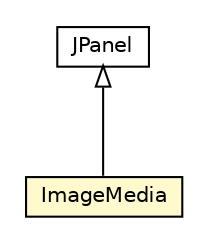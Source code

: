 #!/usr/local/bin/dot
#
# Class diagram 
# Generated by UMLGraph version R5_6-24-gf6e263 (http://www.umlgraph.org/)
#

digraph G {
	edge [fontname="Helvetica",fontsize=10,labelfontname="Helvetica",labelfontsize=10];
	node [fontname="Helvetica",fontsize=10,shape=plaintext];
	nodesep=0.25;
	ranksep=0.5;
	// org.universAAL.ui.gui.swing.bluesteelLAF.support.ImageMedia
	c4829931 [label=<<table title="org.universAAL.ui.gui.swing.bluesteelLAF.support.ImageMedia" border="0" cellborder="1" cellspacing="0" cellpadding="2" port="p" bgcolor="lemonChiffon" href="./ImageMedia.html">
		<tr><td><table border="0" cellspacing="0" cellpadding="1">
<tr><td align="center" balign="center"> ImageMedia </td></tr>
		</table></td></tr>
		</table>>, URL="./ImageMedia.html", fontname="Helvetica", fontcolor="black", fontsize=10.0];
	//org.universAAL.ui.gui.swing.bluesteelLAF.support.ImageMedia extends javax.swing.JPanel
	c4830475:p -> c4829931:p [dir=back,arrowtail=empty];
	// javax.swing.JPanel
	c4830475 [label=<<table title="javax.swing.JPanel" border="0" cellborder="1" cellspacing="0" cellpadding="2" port="p" href="http://java.sun.com/j2se/1.4.2/docs/api/javax/swing/JPanel.html">
		<tr><td><table border="0" cellspacing="0" cellpadding="1">
<tr><td align="center" balign="center"> JPanel </td></tr>
		</table></td></tr>
		</table>>, URL="http://java.sun.com/j2se/1.4.2/docs/api/javax/swing/JPanel.html", fontname="Helvetica", fontcolor="black", fontsize=10.0];
}

